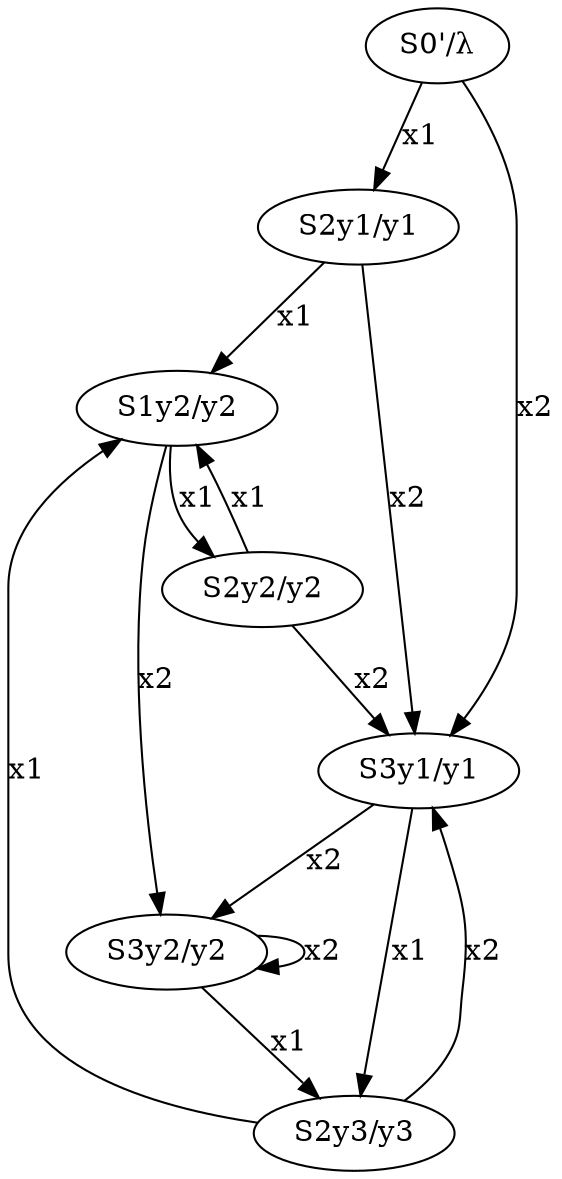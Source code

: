 digraph MooreMachine {
    S0_ [label="S0'/λ"];
    S1y2 [label="S1y2/y2"];
    S2y1 [label="S2y1/y1"];
    S2y2 [label="S2y2/y2"];
    S2y3 [label="S2y3/y3"];
    S3y1 [label="S3y1/y1"];
    S3y2 [label="S3y2/y2"];

    S0_ -> S2y1 [label="x1"];
    S0_ -> S3y1 [label="x2"];
    S1y2 -> S2y2 [label="x1"];
    S1y2 -> S3y2 [label="x2"];
    S2y1 -> S1y2 [label="x1"];
    S2y1 -> S3y1 [label="x2"];
    S2y2 -> S1y2 [label="x1"];
    S2y2 -> S3y1 [label="x2"];
    S2y3 -> S1y2 [label="x1"];
    S2y3 -> S3y1 [label="x2"];
    S3y1 -> S2y3 [label="x1"];
    S3y1 -> S3y2 [label="x2"];
    S3y2 -> S2y3 [label="x1"];
    S3y2 -> S3y2 [label="x2"];
}
